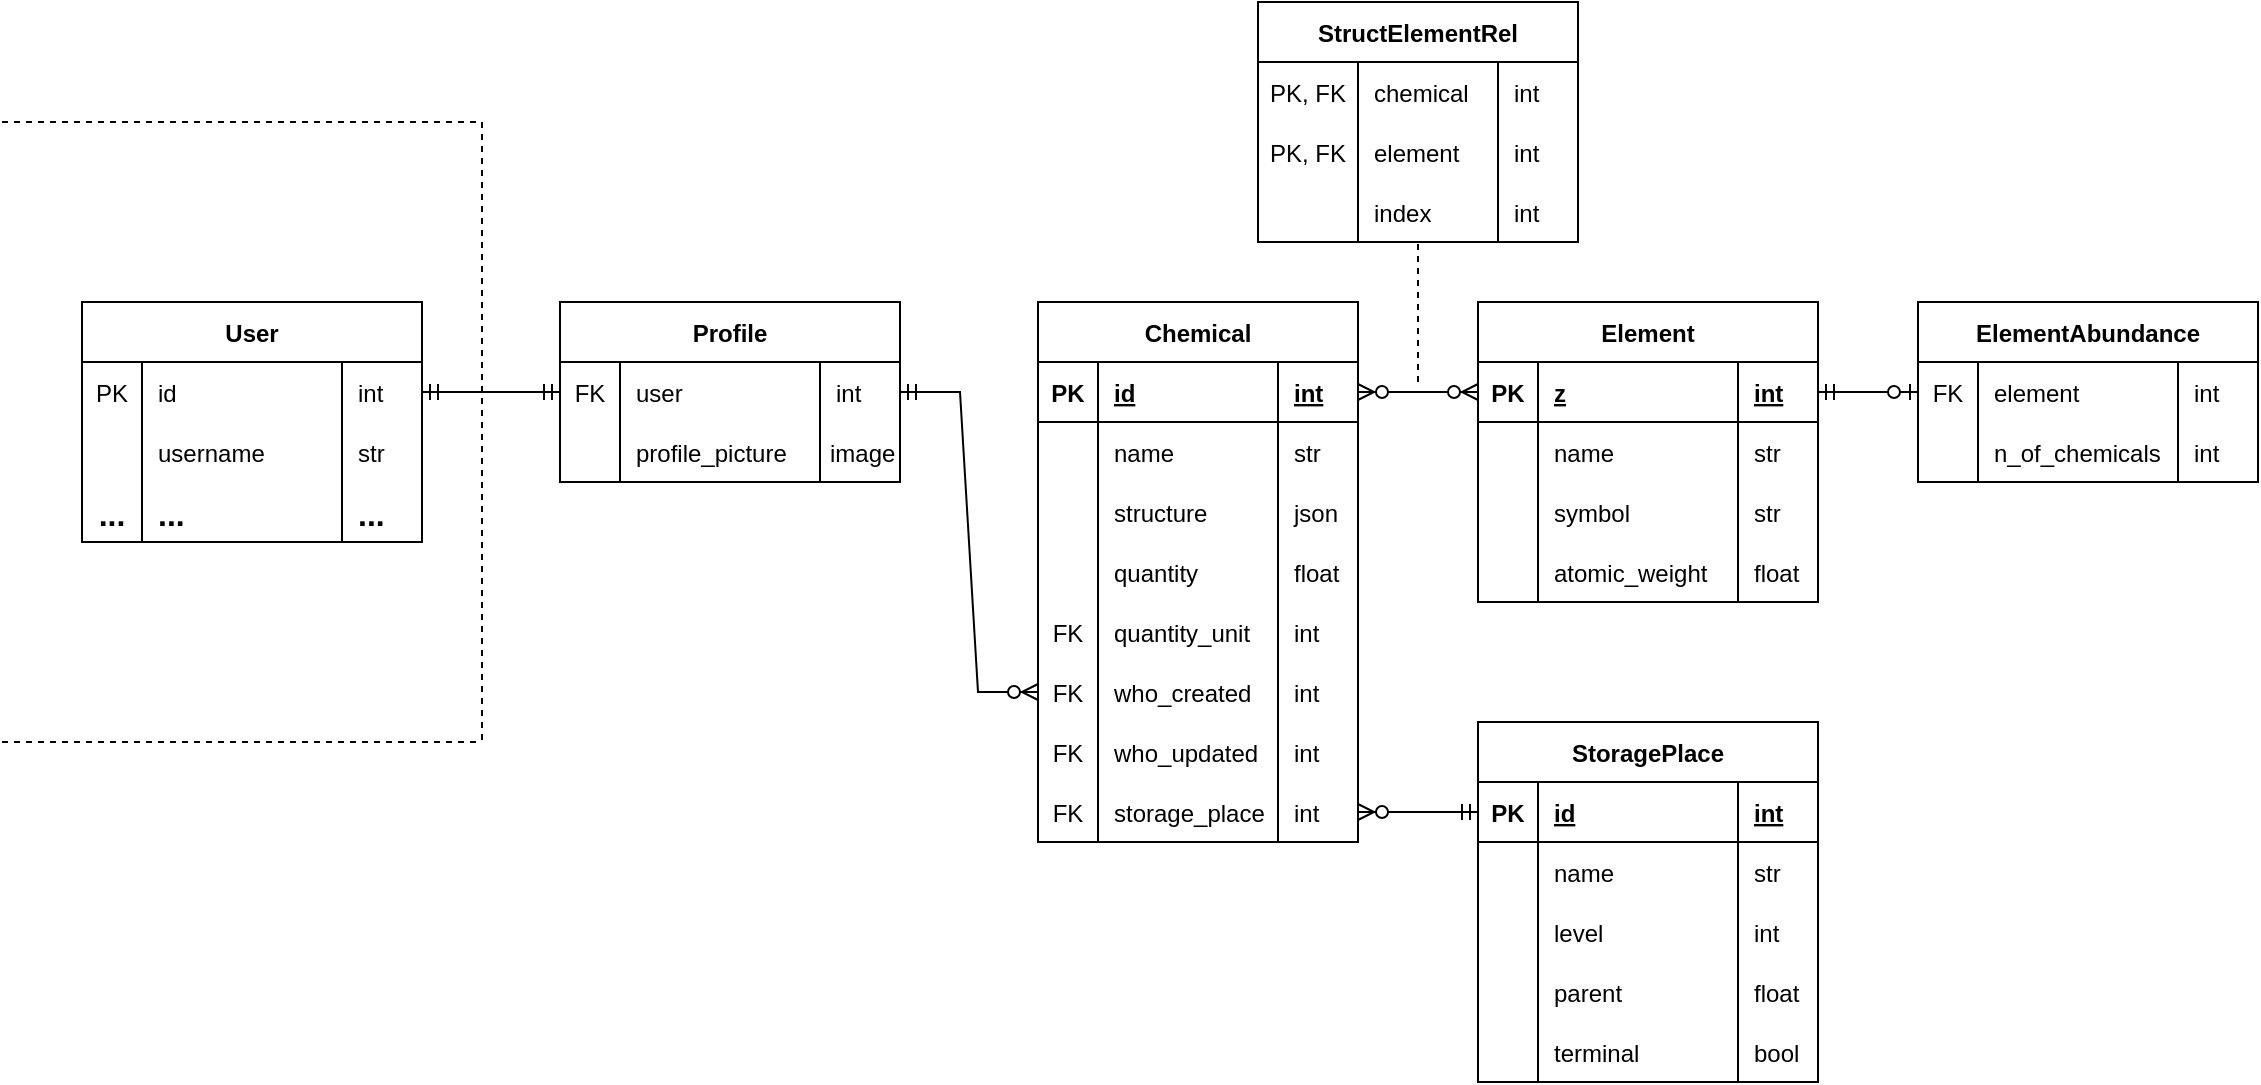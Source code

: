 <mxfile version="20.7.4" type="device"><diagram name="Page-1" id="2ca16b54-16f6-2749-3443-fa8db7711227"><mxGraphModel dx="780" dy="504" grid="1" gridSize="10" guides="1" tooltips="1" connect="1" arrows="1" fold="1" page="1" pageScale="1" pageWidth="1100" pageHeight="850" background="none" math="0" shadow="0"><root><mxCell id="0"/><mxCell id="1" parent="0"/><mxCell id="V3gGHukIdvYLvlsn9l51-1" value="Chemical" style="shape=table;startSize=30;container=1;collapsible=1;childLayout=tableLayout;fixedRows=1;rowLines=0;fontStyle=1;align=center;resizeLast=1;" vertex="1" parent="1"><mxGeometry x="518" y="230" width="160" height="270" as="geometry"><mxRectangle x="120" y="170" width="70" height="30" as="alternateBounds"/></mxGeometry></mxCell><mxCell id="V3gGHukIdvYLvlsn9l51-2" value="" style="shape=tableRow;horizontal=0;startSize=0;swimlaneHead=0;swimlaneBody=0;fillColor=none;collapsible=0;dropTarget=0;points=[[0,0.5],[1,0.5]];portConstraint=eastwest;top=0;left=0;right=0;bottom=1;" vertex="1" parent="V3gGHukIdvYLvlsn9l51-1"><mxGeometry y="30" width="160" height="30" as="geometry"/></mxCell><mxCell id="V3gGHukIdvYLvlsn9l51-3" value="PK" style="shape=partialRectangle;connectable=0;fillColor=none;top=0;left=0;bottom=0;right=0;fontStyle=1;overflow=hidden;" vertex="1" parent="V3gGHukIdvYLvlsn9l51-2"><mxGeometry width="30" height="30" as="geometry"><mxRectangle width="30" height="30" as="alternateBounds"/></mxGeometry></mxCell><mxCell id="V3gGHukIdvYLvlsn9l51-4" value="id" style="shape=partialRectangle;connectable=0;fillColor=none;top=0;left=0;bottom=0;right=0;align=left;spacingLeft=6;fontStyle=5;overflow=hidden;" vertex="1" parent="V3gGHukIdvYLvlsn9l51-2"><mxGeometry x="30" width="90" height="30" as="geometry"><mxRectangle width="90" height="30" as="alternateBounds"/></mxGeometry></mxCell><mxCell id="V3gGHukIdvYLvlsn9l51-55" value="int" style="shape=partialRectangle;connectable=0;fillColor=none;top=0;left=0;bottom=0;right=0;align=left;spacingLeft=6;fontStyle=5;overflow=hidden;" vertex="1" parent="V3gGHukIdvYLvlsn9l51-2"><mxGeometry x="120" width="40" height="30" as="geometry"><mxRectangle width="40" height="30" as="alternateBounds"/></mxGeometry></mxCell><mxCell id="V3gGHukIdvYLvlsn9l51-5" value="" style="shape=tableRow;horizontal=0;startSize=0;swimlaneHead=0;swimlaneBody=0;fillColor=none;collapsible=0;dropTarget=0;points=[[0,0.5],[1,0.5]];portConstraint=eastwest;top=0;left=0;right=0;bottom=0;" vertex="1" parent="V3gGHukIdvYLvlsn9l51-1"><mxGeometry y="60" width="160" height="30" as="geometry"/></mxCell><mxCell id="V3gGHukIdvYLvlsn9l51-6" value="" style="shape=partialRectangle;connectable=0;fillColor=none;top=0;left=0;bottom=0;right=0;editable=1;overflow=hidden;" vertex="1" parent="V3gGHukIdvYLvlsn9l51-5"><mxGeometry width="30" height="30" as="geometry"><mxRectangle width="30" height="30" as="alternateBounds"/></mxGeometry></mxCell><mxCell id="V3gGHukIdvYLvlsn9l51-7" value="name" style="shape=partialRectangle;connectable=0;fillColor=none;top=0;left=0;bottom=0;right=0;align=left;spacingLeft=6;overflow=hidden;" vertex="1" parent="V3gGHukIdvYLvlsn9l51-5"><mxGeometry x="30" width="90" height="30" as="geometry"><mxRectangle width="90" height="30" as="alternateBounds"/></mxGeometry></mxCell><mxCell id="V3gGHukIdvYLvlsn9l51-56" value="str" style="shape=partialRectangle;connectable=0;fillColor=none;top=0;left=0;bottom=0;right=0;align=left;spacingLeft=6;overflow=hidden;" vertex="1" parent="V3gGHukIdvYLvlsn9l51-5"><mxGeometry x="120" width="40" height="30" as="geometry"><mxRectangle width="40" height="30" as="alternateBounds"/></mxGeometry></mxCell><mxCell id="V3gGHukIdvYLvlsn9l51-8" value="" style="shape=tableRow;horizontal=0;startSize=0;swimlaneHead=0;swimlaneBody=0;fillColor=none;collapsible=0;dropTarget=0;points=[[0,0.5],[1,0.5]];portConstraint=eastwest;top=0;left=0;right=0;bottom=0;" vertex="1" parent="V3gGHukIdvYLvlsn9l51-1"><mxGeometry y="90" width="160" height="30" as="geometry"/></mxCell><mxCell id="V3gGHukIdvYLvlsn9l51-9" value="" style="shape=partialRectangle;connectable=0;fillColor=none;top=0;left=0;bottom=0;right=0;editable=1;overflow=hidden;" vertex="1" parent="V3gGHukIdvYLvlsn9l51-8"><mxGeometry width="30" height="30" as="geometry"><mxRectangle width="30" height="30" as="alternateBounds"/></mxGeometry></mxCell><mxCell id="V3gGHukIdvYLvlsn9l51-10" value="structure" style="shape=partialRectangle;connectable=0;fillColor=none;top=0;left=0;bottom=0;right=0;align=left;spacingLeft=6;overflow=hidden;" vertex="1" parent="V3gGHukIdvYLvlsn9l51-8"><mxGeometry x="30" width="90" height="30" as="geometry"><mxRectangle width="90" height="30" as="alternateBounds"/></mxGeometry></mxCell><mxCell id="V3gGHukIdvYLvlsn9l51-57" value="json" style="shape=partialRectangle;connectable=0;fillColor=none;top=0;left=0;bottom=0;right=0;align=left;spacingLeft=6;overflow=hidden;" vertex="1" parent="V3gGHukIdvYLvlsn9l51-8"><mxGeometry x="120" width="40" height="30" as="geometry"><mxRectangle width="40" height="30" as="alternateBounds"/></mxGeometry></mxCell><mxCell id="V3gGHukIdvYLvlsn9l51-11" value="" style="shape=tableRow;horizontal=0;startSize=0;swimlaneHead=0;swimlaneBody=0;fillColor=none;collapsible=0;dropTarget=0;points=[[0,0.5],[1,0.5]];portConstraint=eastwest;top=0;left=0;right=0;bottom=0;" vertex="1" parent="V3gGHukIdvYLvlsn9l51-1"><mxGeometry y="120" width="160" height="30" as="geometry"/></mxCell><mxCell id="V3gGHukIdvYLvlsn9l51-12" value="" style="shape=partialRectangle;connectable=0;fillColor=none;top=0;left=0;bottom=0;right=0;editable=1;overflow=hidden;" vertex="1" parent="V3gGHukIdvYLvlsn9l51-11"><mxGeometry width="30" height="30" as="geometry"><mxRectangle width="30" height="30" as="alternateBounds"/></mxGeometry></mxCell><mxCell id="V3gGHukIdvYLvlsn9l51-13" value="quantity" style="shape=partialRectangle;connectable=0;fillColor=none;top=0;left=0;bottom=0;right=0;align=left;spacingLeft=6;overflow=hidden;" vertex="1" parent="V3gGHukIdvYLvlsn9l51-11"><mxGeometry x="30" width="90" height="30" as="geometry"><mxRectangle width="90" height="30" as="alternateBounds"/></mxGeometry></mxCell><mxCell id="V3gGHukIdvYLvlsn9l51-58" value="float" style="shape=partialRectangle;connectable=0;fillColor=none;top=0;left=0;bottom=0;right=0;align=left;spacingLeft=6;overflow=hidden;" vertex="1" parent="V3gGHukIdvYLvlsn9l51-11"><mxGeometry x="120" width="40" height="30" as="geometry"><mxRectangle width="40" height="30" as="alternateBounds"/></mxGeometry></mxCell><mxCell id="V3gGHukIdvYLvlsn9l51-46" style="shape=tableRow;horizontal=0;startSize=0;swimlaneHead=0;swimlaneBody=0;fillColor=none;collapsible=0;dropTarget=0;points=[[0,0.5],[1,0.5]];portConstraint=eastwest;top=0;left=0;right=0;bottom=0;" vertex="1" parent="V3gGHukIdvYLvlsn9l51-1"><mxGeometry y="150" width="160" height="30" as="geometry"/></mxCell><mxCell id="V3gGHukIdvYLvlsn9l51-47" value="FK" style="shape=partialRectangle;connectable=0;fillColor=none;top=0;left=0;bottom=0;right=0;editable=1;overflow=hidden;" vertex="1" parent="V3gGHukIdvYLvlsn9l51-46"><mxGeometry width="30" height="30" as="geometry"><mxRectangle width="30" height="30" as="alternateBounds"/></mxGeometry></mxCell><mxCell id="V3gGHukIdvYLvlsn9l51-48" value="quantity_unit" style="shape=partialRectangle;connectable=0;fillColor=none;top=0;left=0;bottom=0;right=0;align=left;spacingLeft=6;overflow=hidden;" vertex="1" parent="V3gGHukIdvYLvlsn9l51-46"><mxGeometry x="30" width="90" height="30" as="geometry"><mxRectangle width="90" height="30" as="alternateBounds"/></mxGeometry></mxCell><mxCell id="V3gGHukIdvYLvlsn9l51-59" value="int" style="shape=partialRectangle;connectable=0;fillColor=none;top=0;left=0;bottom=0;right=0;align=left;spacingLeft=6;overflow=hidden;" vertex="1" parent="V3gGHukIdvYLvlsn9l51-46"><mxGeometry x="120" width="40" height="30" as="geometry"><mxRectangle width="40" height="30" as="alternateBounds"/></mxGeometry></mxCell><mxCell id="V3gGHukIdvYLvlsn9l51-49" style="shape=tableRow;horizontal=0;startSize=0;swimlaneHead=0;swimlaneBody=0;fillColor=none;collapsible=0;dropTarget=0;points=[[0,0.5],[1,0.5]];portConstraint=eastwest;top=0;left=0;right=0;bottom=0;" vertex="1" parent="V3gGHukIdvYLvlsn9l51-1"><mxGeometry y="180" width="160" height="30" as="geometry"/></mxCell><mxCell id="V3gGHukIdvYLvlsn9l51-50" value="FK" style="shape=partialRectangle;connectable=0;fillColor=none;top=0;left=0;bottom=0;right=0;editable=1;overflow=hidden;" vertex="1" parent="V3gGHukIdvYLvlsn9l51-49"><mxGeometry width="30" height="30" as="geometry"><mxRectangle width="30" height="30" as="alternateBounds"/></mxGeometry></mxCell><mxCell id="V3gGHukIdvYLvlsn9l51-51" value="who_created" style="shape=partialRectangle;connectable=0;fillColor=none;top=0;left=0;bottom=0;right=0;align=left;spacingLeft=6;overflow=hidden;" vertex="1" parent="V3gGHukIdvYLvlsn9l51-49"><mxGeometry x="30" width="90" height="30" as="geometry"><mxRectangle width="90" height="30" as="alternateBounds"/></mxGeometry></mxCell><mxCell id="V3gGHukIdvYLvlsn9l51-60" value="int" style="shape=partialRectangle;connectable=0;fillColor=none;top=0;left=0;bottom=0;right=0;align=left;spacingLeft=6;overflow=hidden;" vertex="1" parent="V3gGHukIdvYLvlsn9l51-49"><mxGeometry x="120" width="40" height="30" as="geometry"><mxRectangle width="40" height="30" as="alternateBounds"/></mxGeometry></mxCell><mxCell id="V3gGHukIdvYLvlsn9l51-52" style="shape=tableRow;horizontal=0;startSize=0;swimlaneHead=0;swimlaneBody=0;fillColor=none;collapsible=0;dropTarget=0;points=[[0,0.5],[1,0.5]];portConstraint=eastwest;top=0;left=0;right=0;bottom=0;" vertex="1" parent="V3gGHukIdvYLvlsn9l51-1"><mxGeometry y="210" width="160" height="30" as="geometry"/></mxCell><mxCell id="V3gGHukIdvYLvlsn9l51-53" value="FK" style="shape=partialRectangle;connectable=0;fillColor=none;top=0;left=0;bottom=0;right=0;editable=1;overflow=hidden;" vertex="1" parent="V3gGHukIdvYLvlsn9l51-52"><mxGeometry width="30" height="30" as="geometry"><mxRectangle width="30" height="30" as="alternateBounds"/></mxGeometry></mxCell><mxCell id="V3gGHukIdvYLvlsn9l51-54" value="who_updated" style="shape=partialRectangle;connectable=0;fillColor=none;top=0;left=0;bottom=0;right=0;align=left;spacingLeft=6;overflow=hidden;" vertex="1" parent="V3gGHukIdvYLvlsn9l51-52"><mxGeometry x="30" width="90" height="30" as="geometry"><mxRectangle width="90" height="30" as="alternateBounds"/></mxGeometry></mxCell><mxCell id="V3gGHukIdvYLvlsn9l51-61" value="int" style="shape=partialRectangle;connectable=0;fillColor=none;top=0;left=0;bottom=0;right=0;align=left;spacingLeft=6;overflow=hidden;" vertex="1" parent="V3gGHukIdvYLvlsn9l51-52"><mxGeometry x="120" width="40" height="30" as="geometry"><mxRectangle width="40" height="30" as="alternateBounds"/></mxGeometry></mxCell><mxCell id="V3gGHukIdvYLvlsn9l51-62" style="shape=tableRow;horizontal=0;startSize=0;swimlaneHead=0;swimlaneBody=0;fillColor=none;collapsible=0;dropTarget=0;points=[[0,0.5],[1,0.5]];portConstraint=eastwest;top=0;left=0;right=0;bottom=0;" vertex="1" parent="V3gGHukIdvYLvlsn9l51-1"><mxGeometry y="240" width="160" height="30" as="geometry"/></mxCell><mxCell id="V3gGHukIdvYLvlsn9l51-63" value="FK" style="shape=partialRectangle;connectable=0;fillColor=none;top=0;left=0;bottom=0;right=0;editable=1;overflow=hidden;" vertex="1" parent="V3gGHukIdvYLvlsn9l51-62"><mxGeometry width="30" height="30" as="geometry"><mxRectangle width="30" height="30" as="alternateBounds"/></mxGeometry></mxCell><mxCell id="V3gGHukIdvYLvlsn9l51-64" value="storage_place" style="shape=partialRectangle;connectable=0;fillColor=none;top=0;left=0;bottom=0;right=0;align=left;spacingLeft=6;overflow=hidden;" vertex="1" parent="V3gGHukIdvYLvlsn9l51-62"><mxGeometry x="30" width="90" height="30" as="geometry"><mxRectangle width="90" height="30" as="alternateBounds"/></mxGeometry></mxCell><mxCell id="V3gGHukIdvYLvlsn9l51-65" value="int" style="shape=partialRectangle;connectable=0;fillColor=none;top=0;left=0;bottom=0;right=0;align=left;spacingLeft=6;overflow=hidden;" vertex="1" parent="V3gGHukIdvYLvlsn9l51-62"><mxGeometry x="120" width="40" height="30" as="geometry"><mxRectangle width="40" height="30" as="alternateBounds"/></mxGeometry></mxCell><mxCell id="V3gGHukIdvYLvlsn9l51-79" value="Element" style="shape=table;startSize=30;container=1;collapsible=1;childLayout=tableLayout;fixedRows=1;rowLines=0;fontStyle=1;align=center;resizeLast=1;gradientColor=none;labelBackgroundColor=none;fontColor=#000000;" vertex="1" parent="1"><mxGeometry x="738" y="230" width="170" height="150" as="geometry"/></mxCell><mxCell id="V3gGHukIdvYLvlsn9l51-80" value="" style="shape=tableRow;horizontal=0;startSize=0;swimlaneHead=0;swimlaneBody=0;fillColor=none;collapsible=0;dropTarget=0;points=[[0,0.5],[1,0.5]];portConstraint=eastwest;top=0;left=0;right=0;bottom=1;" vertex="1" parent="V3gGHukIdvYLvlsn9l51-79"><mxGeometry y="30" width="170" height="30" as="geometry"/></mxCell><mxCell id="V3gGHukIdvYLvlsn9l51-81" value="PK" style="shape=partialRectangle;connectable=0;fillColor=none;top=0;left=0;bottom=0;right=0;fontStyle=1;overflow=hidden;" vertex="1" parent="V3gGHukIdvYLvlsn9l51-80"><mxGeometry width="30" height="30" as="geometry"><mxRectangle width="30" height="30" as="alternateBounds"/></mxGeometry></mxCell><mxCell id="V3gGHukIdvYLvlsn9l51-82" value="z" style="shape=partialRectangle;connectable=0;fillColor=none;top=0;left=0;bottom=0;right=0;align=left;spacingLeft=6;fontStyle=5;overflow=hidden;" vertex="1" parent="V3gGHukIdvYLvlsn9l51-80"><mxGeometry x="30" width="100" height="30" as="geometry"><mxRectangle width="100" height="30" as="alternateBounds"/></mxGeometry></mxCell><mxCell id="V3gGHukIdvYLvlsn9l51-92" value="int" style="shape=partialRectangle;connectable=0;fillColor=none;top=0;left=0;bottom=0;right=0;align=left;spacingLeft=6;fontStyle=5;overflow=hidden;" vertex="1" parent="V3gGHukIdvYLvlsn9l51-80"><mxGeometry x="130" width="40" height="30" as="geometry"><mxRectangle width="40" height="30" as="alternateBounds"/></mxGeometry></mxCell><mxCell id="V3gGHukIdvYLvlsn9l51-83" value="" style="shape=tableRow;horizontal=0;startSize=0;swimlaneHead=0;swimlaneBody=0;fillColor=none;collapsible=0;dropTarget=0;points=[[0,0.5],[1,0.5]];portConstraint=eastwest;top=0;left=0;right=0;bottom=0;" vertex="1" parent="V3gGHukIdvYLvlsn9l51-79"><mxGeometry y="60" width="170" height="30" as="geometry"/></mxCell><mxCell id="V3gGHukIdvYLvlsn9l51-84" value="" style="shape=partialRectangle;connectable=0;fillColor=none;top=0;left=0;bottom=0;right=0;editable=1;overflow=hidden;" vertex="1" parent="V3gGHukIdvYLvlsn9l51-83"><mxGeometry width="30" height="30" as="geometry"><mxRectangle width="30" height="30" as="alternateBounds"/></mxGeometry></mxCell><mxCell id="V3gGHukIdvYLvlsn9l51-85" value="name" style="shape=partialRectangle;connectable=0;fillColor=none;top=0;left=0;bottom=0;right=0;align=left;spacingLeft=6;overflow=hidden;" vertex="1" parent="V3gGHukIdvYLvlsn9l51-83"><mxGeometry x="30" width="100" height="30" as="geometry"><mxRectangle width="100" height="30" as="alternateBounds"/></mxGeometry></mxCell><mxCell id="V3gGHukIdvYLvlsn9l51-93" value="str" style="shape=partialRectangle;connectable=0;fillColor=none;top=0;left=0;bottom=0;right=0;align=left;spacingLeft=6;overflow=hidden;" vertex="1" parent="V3gGHukIdvYLvlsn9l51-83"><mxGeometry x="130" width="40" height="30" as="geometry"><mxRectangle width="40" height="30" as="alternateBounds"/></mxGeometry></mxCell><mxCell id="V3gGHukIdvYLvlsn9l51-86" value="" style="shape=tableRow;horizontal=0;startSize=0;swimlaneHead=0;swimlaneBody=0;fillColor=none;collapsible=0;dropTarget=0;points=[[0,0.5],[1,0.5]];portConstraint=eastwest;top=0;left=0;right=0;bottom=0;" vertex="1" parent="V3gGHukIdvYLvlsn9l51-79"><mxGeometry y="90" width="170" height="30" as="geometry"/></mxCell><mxCell id="V3gGHukIdvYLvlsn9l51-87" value="" style="shape=partialRectangle;connectable=0;fillColor=none;top=0;left=0;bottom=0;right=0;editable=1;overflow=hidden;" vertex="1" parent="V3gGHukIdvYLvlsn9l51-86"><mxGeometry width="30" height="30" as="geometry"><mxRectangle width="30" height="30" as="alternateBounds"/></mxGeometry></mxCell><mxCell id="V3gGHukIdvYLvlsn9l51-88" value="symbol" style="shape=partialRectangle;connectable=0;fillColor=none;top=0;left=0;bottom=0;right=0;align=left;spacingLeft=6;overflow=hidden;" vertex="1" parent="V3gGHukIdvYLvlsn9l51-86"><mxGeometry x="30" width="100" height="30" as="geometry"><mxRectangle width="100" height="30" as="alternateBounds"/></mxGeometry></mxCell><mxCell id="V3gGHukIdvYLvlsn9l51-94" value="str" style="shape=partialRectangle;connectable=0;fillColor=none;top=0;left=0;bottom=0;right=0;align=left;spacingLeft=6;overflow=hidden;" vertex="1" parent="V3gGHukIdvYLvlsn9l51-86"><mxGeometry x="130" width="40" height="30" as="geometry"><mxRectangle width="40" height="30" as="alternateBounds"/></mxGeometry></mxCell><mxCell id="V3gGHukIdvYLvlsn9l51-89" value="" style="shape=tableRow;horizontal=0;startSize=0;swimlaneHead=0;swimlaneBody=0;fillColor=none;collapsible=0;dropTarget=0;points=[[0,0.5],[1,0.5]];portConstraint=eastwest;top=0;left=0;right=0;bottom=0;" vertex="1" parent="V3gGHukIdvYLvlsn9l51-79"><mxGeometry y="120" width="170" height="30" as="geometry"/></mxCell><mxCell id="V3gGHukIdvYLvlsn9l51-90" value="" style="shape=partialRectangle;connectable=0;fillColor=none;top=0;left=0;bottom=0;right=0;editable=1;overflow=hidden;" vertex="1" parent="V3gGHukIdvYLvlsn9l51-89"><mxGeometry width="30" height="30" as="geometry"><mxRectangle width="30" height="30" as="alternateBounds"/></mxGeometry></mxCell><mxCell id="V3gGHukIdvYLvlsn9l51-91" value="atomic_weight" style="shape=partialRectangle;connectable=0;fillColor=none;top=0;left=0;bottom=0;right=0;align=left;spacingLeft=6;overflow=hidden;" vertex="1" parent="V3gGHukIdvYLvlsn9l51-89"><mxGeometry x="30" width="100" height="30" as="geometry"><mxRectangle width="100" height="30" as="alternateBounds"/></mxGeometry></mxCell><mxCell id="V3gGHukIdvYLvlsn9l51-95" value="float" style="shape=partialRectangle;connectable=0;fillColor=none;top=0;left=0;bottom=0;right=0;align=left;spacingLeft=6;overflow=hidden;" vertex="1" parent="V3gGHukIdvYLvlsn9l51-89"><mxGeometry x="130" width="40" height="30" as="geometry"><mxRectangle width="40" height="30" as="alternateBounds"/></mxGeometry></mxCell><mxCell id="V3gGHukIdvYLvlsn9l51-97" value="" style="edgeStyle=entityRelationEdgeStyle;fontSize=12;html=1;endArrow=ERzeroToMany;endFill=1;startArrow=ERzeroToMany;rounded=0;fontColor=#000000;" edge="1" parent="1" source="V3gGHukIdvYLvlsn9l51-2" target="V3gGHukIdvYLvlsn9l51-80"><mxGeometry width="100" height="100" relative="1" as="geometry"><mxPoint x="668" y="340" as="sourcePoint"/><mxPoint x="768" y="240" as="targetPoint"/></mxGeometry></mxCell><mxCell id="V3gGHukIdvYLvlsn9l51-98" value="StructElementRel" style="shape=table;startSize=30;container=1;collapsible=1;childLayout=tableLayout;fixedRows=1;rowLines=0;fontStyle=1;align=center;resizeLast=1;labelBackgroundColor=none;fontColor=#000000;gradientColor=none;" vertex="1" parent="1"><mxGeometry x="628" y="80" width="160" height="120" as="geometry"/></mxCell><mxCell id="V3gGHukIdvYLvlsn9l51-102" value="" style="shape=tableRow;horizontal=0;startSize=0;swimlaneHead=0;swimlaneBody=0;fillColor=none;collapsible=0;dropTarget=0;points=[[0,0.5],[1,0.5]];portConstraint=eastwest;top=0;left=0;right=0;bottom=0;labelBackgroundColor=none;fontColor=#000000;" vertex="1" parent="V3gGHukIdvYLvlsn9l51-98"><mxGeometry y="30" width="160" height="30" as="geometry"/></mxCell><mxCell id="V3gGHukIdvYLvlsn9l51-103" value="PK, FK" style="shape=partialRectangle;connectable=0;fillColor=none;top=0;left=0;bottom=0;right=0;editable=1;overflow=hidden;labelBackgroundColor=none;fontColor=#000000;" vertex="1" parent="V3gGHukIdvYLvlsn9l51-102"><mxGeometry width="50" height="30" as="geometry"><mxRectangle width="50" height="30" as="alternateBounds"/></mxGeometry></mxCell><mxCell id="V3gGHukIdvYLvlsn9l51-104" value="chemical" style="shape=partialRectangle;connectable=0;fillColor=none;top=0;left=0;bottom=0;right=0;align=left;spacingLeft=6;overflow=hidden;labelBackgroundColor=none;fontColor=#000000;" vertex="1" parent="V3gGHukIdvYLvlsn9l51-102"><mxGeometry x="50" width="70" height="30" as="geometry"><mxRectangle width="70" height="30" as="alternateBounds"/></mxGeometry></mxCell><mxCell id="V3gGHukIdvYLvlsn9l51-115" value="int" style="shape=partialRectangle;connectable=0;fillColor=none;top=0;left=0;bottom=0;right=0;align=left;spacingLeft=6;overflow=hidden;labelBackgroundColor=none;fontColor=#000000;" vertex="1" parent="V3gGHukIdvYLvlsn9l51-102"><mxGeometry x="120" width="40" height="30" as="geometry"><mxRectangle width="40" height="30" as="alternateBounds"/></mxGeometry></mxCell><mxCell id="V3gGHukIdvYLvlsn9l51-105" value="" style="shape=tableRow;horizontal=0;startSize=0;swimlaneHead=0;swimlaneBody=0;fillColor=none;collapsible=0;dropTarget=0;points=[[0,0.5],[1,0.5]];portConstraint=eastwest;top=0;left=0;right=0;bottom=0;labelBackgroundColor=none;fontColor=#000000;" vertex="1" parent="V3gGHukIdvYLvlsn9l51-98"><mxGeometry y="60" width="160" height="30" as="geometry"/></mxCell><mxCell id="V3gGHukIdvYLvlsn9l51-106" value="PK, FK" style="shape=partialRectangle;connectable=0;fillColor=none;top=0;left=0;bottom=0;right=0;editable=1;overflow=hidden;labelBackgroundColor=none;fontColor=#000000;" vertex="1" parent="V3gGHukIdvYLvlsn9l51-105"><mxGeometry width="50" height="30" as="geometry"><mxRectangle width="50" height="30" as="alternateBounds"/></mxGeometry></mxCell><mxCell id="V3gGHukIdvYLvlsn9l51-107" value="element" style="shape=partialRectangle;connectable=0;fillColor=none;top=0;left=0;bottom=0;right=0;align=left;spacingLeft=6;overflow=hidden;labelBackgroundColor=none;fontColor=#000000;" vertex="1" parent="V3gGHukIdvYLvlsn9l51-105"><mxGeometry x="50" width="70" height="30" as="geometry"><mxRectangle width="70" height="30" as="alternateBounds"/></mxGeometry></mxCell><mxCell id="V3gGHukIdvYLvlsn9l51-116" value="int" style="shape=partialRectangle;connectable=0;fillColor=none;top=0;left=0;bottom=0;right=0;align=left;spacingLeft=6;overflow=hidden;labelBackgroundColor=none;fontColor=#000000;" vertex="1" parent="V3gGHukIdvYLvlsn9l51-105"><mxGeometry x="120" width="40" height="30" as="geometry"><mxRectangle width="40" height="30" as="alternateBounds"/></mxGeometry></mxCell><mxCell id="V3gGHukIdvYLvlsn9l51-108" value="" style="shape=tableRow;horizontal=0;startSize=0;swimlaneHead=0;swimlaneBody=0;fillColor=none;collapsible=0;dropTarget=0;points=[[0,0.5],[1,0.5]];portConstraint=eastwest;top=0;left=0;right=0;bottom=0;labelBackgroundColor=none;fontColor=#000000;" vertex="1" parent="V3gGHukIdvYLvlsn9l51-98"><mxGeometry y="90" width="160" height="30" as="geometry"/></mxCell><mxCell id="V3gGHukIdvYLvlsn9l51-109" value="" style="shape=partialRectangle;connectable=0;fillColor=none;top=0;left=0;bottom=0;right=0;editable=1;overflow=hidden;labelBackgroundColor=none;fontColor=#000000;" vertex="1" parent="V3gGHukIdvYLvlsn9l51-108"><mxGeometry width="50" height="30" as="geometry"><mxRectangle width="50" height="30" as="alternateBounds"/></mxGeometry></mxCell><mxCell id="V3gGHukIdvYLvlsn9l51-110" value="index" style="shape=partialRectangle;connectable=0;fillColor=none;top=0;left=0;bottom=0;right=0;align=left;spacingLeft=6;overflow=hidden;labelBackgroundColor=none;fontColor=#000000;" vertex="1" parent="V3gGHukIdvYLvlsn9l51-108"><mxGeometry x="50" width="70" height="30" as="geometry"><mxRectangle width="70" height="30" as="alternateBounds"/></mxGeometry></mxCell><mxCell id="V3gGHukIdvYLvlsn9l51-117" value="int" style="shape=partialRectangle;connectable=0;fillColor=none;top=0;left=0;bottom=0;right=0;align=left;spacingLeft=6;overflow=hidden;labelBackgroundColor=none;fontColor=#000000;" vertex="1" parent="V3gGHukIdvYLvlsn9l51-108"><mxGeometry x="120" width="40" height="30" as="geometry"><mxRectangle width="40" height="30" as="alternateBounds"/></mxGeometry></mxCell><mxCell id="V3gGHukIdvYLvlsn9l51-114" value="" style="endArrow=none;html=1;rounded=0;dashed=1;fontColor=#000000;" edge="1" parent="1" target="V3gGHukIdvYLvlsn9l51-108"><mxGeometry relative="1" as="geometry"><mxPoint x="708" y="270" as="sourcePoint"/><mxPoint x="748" y="180" as="targetPoint"/></mxGeometry></mxCell><mxCell id="V3gGHukIdvYLvlsn9l51-118" value="ElementAbundance" style="shape=table;startSize=30;container=1;collapsible=1;childLayout=tableLayout;fixedRows=1;rowLines=0;fontStyle=1;align=center;resizeLast=1;labelBackgroundColor=none;fontColor=#000000;gradientColor=none;" vertex="1" parent="1"><mxGeometry x="958" y="230" width="170" height="90" as="geometry"/></mxCell><mxCell id="V3gGHukIdvYLvlsn9l51-122" value="" style="shape=tableRow;horizontal=0;startSize=0;swimlaneHead=0;swimlaneBody=0;fillColor=none;collapsible=0;dropTarget=0;points=[[0,0.5],[1,0.5]];portConstraint=eastwest;top=0;left=0;right=0;bottom=0;labelBackgroundColor=none;fontColor=#000000;" vertex="1" parent="V3gGHukIdvYLvlsn9l51-118"><mxGeometry y="30" width="170" height="30" as="geometry"/></mxCell><mxCell id="V3gGHukIdvYLvlsn9l51-123" value="FK" style="shape=partialRectangle;connectable=0;fillColor=none;top=0;left=0;bottom=0;right=0;editable=1;overflow=hidden;labelBackgroundColor=none;fontColor=#000000;" vertex="1" parent="V3gGHukIdvYLvlsn9l51-122"><mxGeometry width="30" height="30" as="geometry"><mxRectangle width="30" height="30" as="alternateBounds"/></mxGeometry></mxCell><mxCell id="V3gGHukIdvYLvlsn9l51-124" value="element" style="shape=partialRectangle;connectable=0;fillColor=none;top=0;left=0;bottom=0;right=0;align=left;spacingLeft=6;overflow=hidden;labelBackgroundColor=none;fontColor=#000000;" vertex="1" parent="V3gGHukIdvYLvlsn9l51-122"><mxGeometry x="30" width="100" height="30" as="geometry"><mxRectangle width="100" height="30" as="alternateBounds"/></mxGeometry></mxCell><mxCell id="V3gGHukIdvYLvlsn9l51-131" value="int" style="shape=partialRectangle;connectable=0;fillColor=none;top=0;left=0;bottom=0;right=0;align=left;spacingLeft=6;overflow=hidden;labelBackgroundColor=none;fontColor=#000000;" vertex="1" parent="V3gGHukIdvYLvlsn9l51-122"><mxGeometry x="130" width="40" height="30" as="geometry"><mxRectangle width="40" height="30" as="alternateBounds"/></mxGeometry></mxCell><mxCell id="V3gGHukIdvYLvlsn9l51-125" value="" style="shape=tableRow;horizontal=0;startSize=0;swimlaneHead=0;swimlaneBody=0;fillColor=none;collapsible=0;dropTarget=0;points=[[0,0.5],[1,0.5]];portConstraint=eastwest;top=0;left=0;right=0;bottom=0;labelBackgroundColor=none;fontColor=#000000;" vertex="1" parent="V3gGHukIdvYLvlsn9l51-118"><mxGeometry y="60" width="170" height="30" as="geometry"/></mxCell><mxCell id="V3gGHukIdvYLvlsn9l51-126" value="" style="shape=partialRectangle;connectable=0;fillColor=none;top=0;left=0;bottom=0;right=0;editable=1;overflow=hidden;labelBackgroundColor=none;fontColor=#000000;" vertex="1" parent="V3gGHukIdvYLvlsn9l51-125"><mxGeometry width="30" height="30" as="geometry"><mxRectangle width="30" height="30" as="alternateBounds"/></mxGeometry></mxCell><mxCell id="V3gGHukIdvYLvlsn9l51-127" value="n_of_chemicals" style="shape=partialRectangle;connectable=0;fillColor=none;top=0;left=0;bottom=0;right=0;align=left;spacingLeft=6;overflow=hidden;labelBackgroundColor=none;fontColor=#000000;" vertex="1" parent="V3gGHukIdvYLvlsn9l51-125"><mxGeometry x="30" width="100" height="30" as="geometry"><mxRectangle width="100" height="30" as="alternateBounds"/></mxGeometry></mxCell><mxCell id="V3gGHukIdvYLvlsn9l51-132" value="int" style="shape=partialRectangle;connectable=0;fillColor=none;top=0;left=0;bottom=0;right=0;align=left;spacingLeft=6;overflow=hidden;labelBackgroundColor=none;fontColor=#000000;" vertex="1" parent="V3gGHukIdvYLvlsn9l51-125"><mxGeometry x="130" width="40" height="30" as="geometry"><mxRectangle width="40" height="30" as="alternateBounds"/></mxGeometry></mxCell><mxCell id="V3gGHukIdvYLvlsn9l51-134" value="" style="edgeStyle=entityRelationEdgeStyle;fontSize=12;html=1;endArrow=ERzeroToOne;startArrow=ERmandOne;rounded=0;fontColor=#000000;" edge="1" parent="1" source="V3gGHukIdvYLvlsn9l51-80" target="V3gGHukIdvYLvlsn9l51-122"><mxGeometry width="100" height="100" relative="1" as="geometry"><mxPoint x="938" y="475" as="sourcePoint"/><mxPoint x="1038" y="375" as="targetPoint"/></mxGeometry></mxCell><mxCell id="V3gGHukIdvYLvlsn9l51-135" value="Profile" style="shape=table;startSize=30;container=1;collapsible=1;childLayout=tableLayout;fixedRows=1;rowLines=0;fontStyle=1;align=center;resizeLast=1;labelBackgroundColor=none;fontColor=#000000;gradientColor=none;" vertex="1" parent="1"><mxGeometry x="279" y="230" width="170" height="90" as="geometry"/></mxCell><mxCell id="V3gGHukIdvYLvlsn9l51-139" value="" style="shape=tableRow;horizontal=0;startSize=0;swimlaneHead=0;swimlaneBody=0;fillColor=none;collapsible=0;dropTarget=0;points=[[0,0.5],[1,0.5]];portConstraint=eastwest;top=0;left=0;right=0;bottom=0;labelBackgroundColor=none;fontColor=#000000;" vertex="1" parent="V3gGHukIdvYLvlsn9l51-135"><mxGeometry y="30" width="170" height="30" as="geometry"/></mxCell><mxCell id="V3gGHukIdvYLvlsn9l51-140" value="FK" style="shape=partialRectangle;connectable=0;fillColor=none;top=0;left=0;bottom=0;right=0;editable=1;overflow=hidden;labelBackgroundColor=none;fontColor=#000000;" vertex="1" parent="V3gGHukIdvYLvlsn9l51-139"><mxGeometry width="30" height="30" as="geometry"><mxRectangle width="30" height="30" as="alternateBounds"/></mxGeometry></mxCell><mxCell id="V3gGHukIdvYLvlsn9l51-141" value="user" style="shape=partialRectangle;connectable=0;fillColor=none;top=0;left=0;bottom=0;right=0;align=left;spacingLeft=6;overflow=hidden;labelBackgroundColor=none;fontColor=#000000;" vertex="1" parent="V3gGHukIdvYLvlsn9l51-139"><mxGeometry x="30" width="100" height="30" as="geometry"><mxRectangle width="100" height="30" as="alternateBounds"/></mxGeometry></mxCell><mxCell id="V3gGHukIdvYLvlsn9l51-148" value="int" style="shape=partialRectangle;connectable=0;fillColor=none;top=0;left=0;bottom=0;right=0;align=left;spacingLeft=6;overflow=hidden;labelBackgroundColor=none;fontColor=#000000;" vertex="1" parent="V3gGHukIdvYLvlsn9l51-139"><mxGeometry x="130" width="40" height="30" as="geometry"><mxRectangle width="40" height="30" as="alternateBounds"/></mxGeometry></mxCell><mxCell id="V3gGHukIdvYLvlsn9l51-142" value="" style="shape=tableRow;horizontal=0;startSize=0;swimlaneHead=0;swimlaneBody=0;fillColor=none;collapsible=0;dropTarget=0;points=[[0,0.5],[1,0.5]];portConstraint=eastwest;top=0;left=0;right=0;bottom=0;labelBackgroundColor=none;fontColor=#000000;" vertex="1" parent="V3gGHukIdvYLvlsn9l51-135"><mxGeometry y="60" width="170" height="30" as="geometry"/></mxCell><mxCell id="V3gGHukIdvYLvlsn9l51-143" value="" style="shape=partialRectangle;connectable=0;fillColor=none;top=0;left=0;bottom=0;right=0;editable=1;overflow=hidden;labelBackgroundColor=none;fontColor=#000000;" vertex="1" parent="V3gGHukIdvYLvlsn9l51-142"><mxGeometry width="30" height="30" as="geometry"><mxRectangle width="30" height="30" as="alternateBounds"/></mxGeometry></mxCell><mxCell id="V3gGHukIdvYLvlsn9l51-144" value="profile_picture" style="shape=partialRectangle;connectable=0;fillColor=none;top=0;left=0;bottom=0;right=0;align=left;spacingLeft=6;overflow=hidden;labelBackgroundColor=none;fontColor=#000000;" vertex="1" parent="V3gGHukIdvYLvlsn9l51-142"><mxGeometry x="30" width="100" height="30" as="geometry"><mxRectangle width="100" height="30" as="alternateBounds"/></mxGeometry></mxCell><mxCell id="V3gGHukIdvYLvlsn9l51-149" value="image" style="shape=partialRectangle;connectable=0;fillColor=none;top=0;left=0;bottom=0;right=0;align=left;spacingLeft=3;overflow=hidden;labelBackgroundColor=none;fontColor=#000000;" vertex="1" parent="V3gGHukIdvYLvlsn9l51-142"><mxGeometry x="130" width="40" height="30" as="geometry"><mxRectangle width="40" height="30" as="alternateBounds"/></mxGeometry></mxCell><mxCell id="V3gGHukIdvYLvlsn9l51-160" value="User" style="shape=table;startSize=30;container=1;collapsible=1;childLayout=tableLayout;fixedRows=1;rowLines=0;fontStyle=1;align=center;resizeLast=1;labelBackgroundColor=none;fontColor=#000000;gradientColor=none;" vertex="1" parent="1"><mxGeometry x="40" y="230" width="170" height="120" as="geometry"/></mxCell><mxCell id="V3gGHukIdvYLvlsn9l51-161" value="" style="shape=tableRow;horizontal=0;startSize=0;swimlaneHead=0;swimlaneBody=0;fillColor=none;collapsible=0;dropTarget=0;points=[[0,0.5],[1,0.5]];portConstraint=eastwest;top=0;left=0;right=0;bottom=0;labelBackgroundColor=none;fontColor=#000000;" vertex="1" parent="V3gGHukIdvYLvlsn9l51-160"><mxGeometry y="30" width="170" height="30" as="geometry"/></mxCell><mxCell id="V3gGHukIdvYLvlsn9l51-162" value="PK" style="shape=partialRectangle;connectable=0;fillColor=none;top=0;left=0;bottom=0;right=0;editable=1;overflow=hidden;labelBackgroundColor=none;fontColor=#000000;" vertex="1" parent="V3gGHukIdvYLvlsn9l51-161"><mxGeometry width="30" height="30" as="geometry"><mxRectangle width="30" height="30" as="alternateBounds"/></mxGeometry></mxCell><mxCell id="V3gGHukIdvYLvlsn9l51-163" value="id" style="shape=partialRectangle;connectable=0;fillColor=none;top=0;left=0;bottom=0;right=0;align=left;spacingLeft=6;overflow=hidden;labelBackgroundColor=none;fontColor=#000000;" vertex="1" parent="V3gGHukIdvYLvlsn9l51-161"><mxGeometry x="30" width="100" height="30" as="geometry"><mxRectangle width="100" height="30" as="alternateBounds"/></mxGeometry></mxCell><mxCell id="V3gGHukIdvYLvlsn9l51-164" value="int" style="shape=partialRectangle;connectable=0;fillColor=none;top=0;left=0;bottom=0;right=0;align=left;spacingLeft=6;overflow=hidden;labelBackgroundColor=none;fontColor=#000000;" vertex="1" parent="V3gGHukIdvYLvlsn9l51-161"><mxGeometry x="130" width="40" height="30" as="geometry"><mxRectangle width="40" height="30" as="alternateBounds"/></mxGeometry></mxCell><mxCell id="V3gGHukIdvYLvlsn9l51-165" value="" style="shape=tableRow;horizontal=0;startSize=0;swimlaneHead=0;swimlaneBody=0;fillColor=none;collapsible=0;dropTarget=0;points=[[0,0.5],[1,0.5]];portConstraint=eastwest;top=0;left=0;right=0;bottom=0;labelBackgroundColor=none;fontColor=#000000;" vertex="1" parent="V3gGHukIdvYLvlsn9l51-160"><mxGeometry y="60" width="170" height="30" as="geometry"/></mxCell><mxCell id="V3gGHukIdvYLvlsn9l51-166" value="" style="shape=partialRectangle;connectable=0;fillColor=none;top=0;left=0;bottom=0;right=0;editable=1;overflow=hidden;labelBackgroundColor=none;fontColor=#000000;" vertex="1" parent="V3gGHukIdvYLvlsn9l51-165"><mxGeometry width="30" height="30" as="geometry"><mxRectangle width="30" height="30" as="alternateBounds"/></mxGeometry></mxCell><mxCell id="V3gGHukIdvYLvlsn9l51-167" value="username" style="shape=partialRectangle;connectable=0;fillColor=none;top=0;left=0;bottom=0;right=0;align=left;spacingLeft=6;overflow=hidden;labelBackgroundColor=none;fontColor=#000000;" vertex="1" parent="V3gGHukIdvYLvlsn9l51-165"><mxGeometry x="30" width="100" height="30" as="geometry"><mxRectangle width="100" height="30" as="alternateBounds"/></mxGeometry></mxCell><mxCell id="V3gGHukIdvYLvlsn9l51-168" value="str" style="shape=partialRectangle;connectable=0;fillColor=none;top=0;left=0;bottom=0;right=0;align=left;spacingLeft=6;overflow=hidden;labelBackgroundColor=none;fontColor=#000000;" vertex="1" parent="V3gGHukIdvYLvlsn9l51-165"><mxGeometry x="130" width="40" height="30" as="geometry"><mxRectangle width="40" height="30" as="alternateBounds"/></mxGeometry></mxCell><mxCell id="V3gGHukIdvYLvlsn9l51-170" style="shape=tableRow;horizontal=0;startSize=0;swimlaneHead=0;swimlaneBody=0;fillColor=none;collapsible=0;dropTarget=0;points=[[0,0.5],[1,0.5]];portConstraint=eastwest;top=0;left=0;right=0;bottom=0;labelBackgroundColor=none;fontColor=#000000;" vertex="1" parent="V3gGHukIdvYLvlsn9l51-160"><mxGeometry y="90" width="170" height="30" as="geometry"/></mxCell><mxCell id="V3gGHukIdvYLvlsn9l51-171" value="..." style="shape=partialRectangle;connectable=0;fillColor=none;top=0;left=0;bottom=0;right=0;editable=1;overflow=hidden;labelBackgroundColor=none;fontColor=#000000;fontSize=16;fontStyle=1" vertex="1" parent="V3gGHukIdvYLvlsn9l51-170"><mxGeometry width="30" height="30" as="geometry"><mxRectangle width="30" height="30" as="alternateBounds"/></mxGeometry></mxCell><mxCell id="V3gGHukIdvYLvlsn9l51-172" value="..." style="shape=partialRectangle;connectable=0;fillColor=none;top=0;left=0;bottom=0;right=0;align=left;spacingLeft=6;overflow=hidden;labelBackgroundColor=none;fontColor=#000000;fontStyle=1;fontSize=16;" vertex="1" parent="V3gGHukIdvYLvlsn9l51-170"><mxGeometry x="30" width="100" height="30" as="geometry"><mxRectangle width="100" height="30" as="alternateBounds"/></mxGeometry></mxCell><mxCell id="V3gGHukIdvYLvlsn9l51-173" value="..." style="shape=partialRectangle;connectable=0;fillColor=none;top=0;left=0;bottom=0;right=0;align=left;spacingLeft=6;overflow=hidden;labelBackgroundColor=none;fontColor=#000000;fontStyle=1;fontSize=16;" vertex="1" parent="V3gGHukIdvYLvlsn9l51-170"><mxGeometry x="130" width="40" height="30" as="geometry"><mxRectangle width="40" height="30" as="alternateBounds"/></mxGeometry></mxCell><mxCell id="V3gGHukIdvYLvlsn9l51-169" value="" style="edgeStyle=entityRelationEdgeStyle;fontSize=12;html=1;endArrow=ERmandOne;startArrow=ERmandOne;rounded=0;fontColor=#000000;" edge="1" parent="1" source="V3gGHukIdvYLvlsn9l51-161" target="V3gGHukIdvYLvlsn9l51-139"><mxGeometry width="100" height="100" relative="1" as="geometry"><mxPoint x="190" y="470" as="sourcePoint"/><mxPoint x="290" y="370" as="targetPoint"/></mxGeometry></mxCell><mxCell id="V3gGHukIdvYLvlsn9l51-174" value="" style="endArrow=none;dashed=1;html=1;rounded=0;fontSize=16;fontColor=#000000;" edge="1" parent="1"><mxGeometry width="50" height="50" relative="1" as="geometry"><mxPoint y="140" as="sourcePoint"/><mxPoint x="240" y="140" as="targetPoint"/></mxGeometry></mxCell><mxCell id="V3gGHukIdvYLvlsn9l51-175" value="" style="endArrow=none;dashed=1;html=1;rounded=0;fontSize=16;fontColor=#000000;" edge="1" parent="1"><mxGeometry width="50" height="50" relative="1" as="geometry"><mxPoint y="450" as="sourcePoint"/><mxPoint x="240" y="450" as="targetPoint"/></mxGeometry></mxCell><mxCell id="V3gGHukIdvYLvlsn9l51-176" value="" style="endArrow=none;dashed=1;html=1;rounded=0;fontSize=16;fontColor=#000000;" edge="1" parent="1"><mxGeometry width="50" height="50" relative="1" as="geometry"><mxPoint x="240" y="140" as="sourcePoint"/><mxPoint x="240" y="450" as="targetPoint"/></mxGeometry></mxCell><mxCell id="V3gGHukIdvYLvlsn9l51-178" value="" style="edgeStyle=entityRelationEdgeStyle;fontSize=12;html=1;endArrow=ERzeroToMany;endFill=1;rounded=0;fontColor=#000000;startArrow=ERmandOne;startFill=0;" edge="1" parent="1" source="V3gGHukIdvYLvlsn9l51-139" target="V3gGHukIdvYLvlsn9l51-49"><mxGeometry width="100" height="100" relative="1" as="geometry"><mxPoint x="400" y="480" as="sourcePoint"/><mxPoint x="500" y="380" as="targetPoint"/></mxGeometry></mxCell><mxCell id="V3gGHukIdvYLvlsn9l51-193" value="StoragePlace" style="shape=table;startSize=30;container=1;collapsible=1;childLayout=tableLayout;fixedRows=1;rowLines=0;fontStyle=1;align=center;resizeLast=1;gradientColor=none;labelBackgroundColor=none;fontColor=#000000;" vertex="1" parent="1"><mxGeometry x="738" y="440" width="170" height="180" as="geometry"/></mxCell><mxCell id="V3gGHukIdvYLvlsn9l51-194" value="" style="shape=tableRow;horizontal=0;startSize=0;swimlaneHead=0;swimlaneBody=0;fillColor=none;collapsible=0;dropTarget=0;points=[[0,0.5],[1,0.5]];portConstraint=eastwest;top=0;left=0;right=0;bottom=1;" vertex="1" parent="V3gGHukIdvYLvlsn9l51-193"><mxGeometry y="30" width="170" height="30" as="geometry"/></mxCell><mxCell id="V3gGHukIdvYLvlsn9l51-195" value="PK" style="shape=partialRectangle;connectable=0;fillColor=none;top=0;left=0;bottom=0;right=0;fontStyle=1;overflow=hidden;" vertex="1" parent="V3gGHukIdvYLvlsn9l51-194"><mxGeometry width="30" height="30" as="geometry"><mxRectangle width="30" height="30" as="alternateBounds"/></mxGeometry></mxCell><mxCell id="V3gGHukIdvYLvlsn9l51-196" value="id" style="shape=partialRectangle;connectable=0;fillColor=none;top=0;left=0;bottom=0;right=0;align=left;spacingLeft=6;fontStyle=5;overflow=hidden;" vertex="1" parent="V3gGHukIdvYLvlsn9l51-194"><mxGeometry x="30" width="100" height="30" as="geometry"><mxRectangle width="100" height="30" as="alternateBounds"/></mxGeometry></mxCell><mxCell id="V3gGHukIdvYLvlsn9l51-197" value="int" style="shape=partialRectangle;connectable=0;fillColor=none;top=0;left=0;bottom=0;right=0;align=left;spacingLeft=6;fontStyle=5;overflow=hidden;" vertex="1" parent="V3gGHukIdvYLvlsn9l51-194"><mxGeometry x="130" width="40" height="30" as="geometry"><mxRectangle width="40" height="30" as="alternateBounds"/></mxGeometry></mxCell><mxCell id="V3gGHukIdvYLvlsn9l51-198" value="" style="shape=tableRow;horizontal=0;startSize=0;swimlaneHead=0;swimlaneBody=0;fillColor=none;collapsible=0;dropTarget=0;points=[[0,0.5],[1,0.5]];portConstraint=eastwest;top=0;left=0;right=0;bottom=0;" vertex="1" parent="V3gGHukIdvYLvlsn9l51-193"><mxGeometry y="60" width="170" height="30" as="geometry"/></mxCell><mxCell id="V3gGHukIdvYLvlsn9l51-199" value="" style="shape=partialRectangle;connectable=0;fillColor=none;top=0;left=0;bottom=0;right=0;editable=1;overflow=hidden;" vertex="1" parent="V3gGHukIdvYLvlsn9l51-198"><mxGeometry width="30" height="30" as="geometry"><mxRectangle width="30" height="30" as="alternateBounds"/></mxGeometry></mxCell><mxCell id="V3gGHukIdvYLvlsn9l51-200" value="name" style="shape=partialRectangle;connectable=0;fillColor=none;top=0;left=0;bottom=0;right=0;align=left;spacingLeft=6;overflow=hidden;" vertex="1" parent="V3gGHukIdvYLvlsn9l51-198"><mxGeometry x="30" width="100" height="30" as="geometry"><mxRectangle width="100" height="30" as="alternateBounds"/></mxGeometry></mxCell><mxCell id="V3gGHukIdvYLvlsn9l51-201" value="str" style="shape=partialRectangle;connectable=0;fillColor=none;top=0;left=0;bottom=0;right=0;align=left;spacingLeft=6;overflow=hidden;" vertex="1" parent="V3gGHukIdvYLvlsn9l51-198"><mxGeometry x="130" width="40" height="30" as="geometry"><mxRectangle width="40" height="30" as="alternateBounds"/></mxGeometry></mxCell><mxCell id="V3gGHukIdvYLvlsn9l51-202" value="" style="shape=tableRow;horizontal=0;startSize=0;swimlaneHead=0;swimlaneBody=0;fillColor=none;collapsible=0;dropTarget=0;points=[[0,0.5],[1,0.5]];portConstraint=eastwest;top=0;left=0;right=0;bottom=0;" vertex="1" parent="V3gGHukIdvYLvlsn9l51-193"><mxGeometry y="90" width="170" height="30" as="geometry"/></mxCell><mxCell id="V3gGHukIdvYLvlsn9l51-203" value="" style="shape=partialRectangle;connectable=0;fillColor=none;top=0;left=0;bottom=0;right=0;editable=1;overflow=hidden;" vertex="1" parent="V3gGHukIdvYLvlsn9l51-202"><mxGeometry width="30" height="30" as="geometry"><mxRectangle width="30" height="30" as="alternateBounds"/></mxGeometry></mxCell><mxCell id="V3gGHukIdvYLvlsn9l51-204" value="level" style="shape=partialRectangle;connectable=0;fillColor=none;top=0;left=0;bottom=0;right=0;align=left;spacingLeft=6;overflow=hidden;" vertex="1" parent="V3gGHukIdvYLvlsn9l51-202"><mxGeometry x="30" width="100" height="30" as="geometry"><mxRectangle width="100" height="30" as="alternateBounds"/></mxGeometry></mxCell><mxCell id="V3gGHukIdvYLvlsn9l51-205" value="int" style="shape=partialRectangle;connectable=0;fillColor=none;top=0;left=0;bottom=0;right=0;align=left;spacingLeft=6;overflow=hidden;" vertex="1" parent="V3gGHukIdvYLvlsn9l51-202"><mxGeometry x="130" width="40" height="30" as="geometry"><mxRectangle width="40" height="30" as="alternateBounds"/></mxGeometry></mxCell><mxCell id="V3gGHukIdvYLvlsn9l51-206" value="" style="shape=tableRow;horizontal=0;startSize=0;swimlaneHead=0;swimlaneBody=0;fillColor=none;collapsible=0;dropTarget=0;points=[[0,0.5],[1,0.5]];portConstraint=eastwest;top=0;left=0;right=0;bottom=0;" vertex="1" parent="V3gGHukIdvYLvlsn9l51-193"><mxGeometry y="120" width="170" height="30" as="geometry"/></mxCell><mxCell id="V3gGHukIdvYLvlsn9l51-207" value="" style="shape=partialRectangle;connectable=0;fillColor=none;top=0;left=0;bottom=0;right=0;editable=1;overflow=hidden;" vertex="1" parent="V3gGHukIdvYLvlsn9l51-206"><mxGeometry width="30" height="30" as="geometry"><mxRectangle width="30" height="30" as="alternateBounds"/></mxGeometry></mxCell><mxCell id="V3gGHukIdvYLvlsn9l51-208" value="parent" style="shape=partialRectangle;connectable=0;fillColor=none;top=0;left=0;bottom=0;right=0;align=left;spacingLeft=6;overflow=hidden;" vertex="1" parent="V3gGHukIdvYLvlsn9l51-206"><mxGeometry x="30" width="100" height="30" as="geometry"><mxRectangle width="100" height="30" as="alternateBounds"/></mxGeometry></mxCell><mxCell id="V3gGHukIdvYLvlsn9l51-209" value="float" style="shape=partialRectangle;connectable=0;fillColor=none;top=0;left=0;bottom=0;right=0;align=left;spacingLeft=6;overflow=hidden;" vertex="1" parent="V3gGHukIdvYLvlsn9l51-206"><mxGeometry x="130" width="40" height="30" as="geometry"><mxRectangle width="40" height="30" as="alternateBounds"/></mxGeometry></mxCell><mxCell id="V3gGHukIdvYLvlsn9l51-210" style="shape=tableRow;horizontal=0;startSize=0;swimlaneHead=0;swimlaneBody=0;fillColor=none;collapsible=0;dropTarget=0;points=[[0,0.5],[1,0.5]];portConstraint=eastwest;top=0;left=0;right=0;bottom=0;" vertex="1" parent="V3gGHukIdvYLvlsn9l51-193"><mxGeometry y="150" width="170" height="30" as="geometry"/></mxCell><mxCell id="V3gGHukIdvYLvlsn9l51-211" style="shape=partialRectangle;connectable=0;fillColor=none;top=0;left=0;bottom=0;right=0;editable=1;overflow=hidden;" vertex="1" parent="V3gGHukIdvYLvlsn9l51-210"><mxGeometry width="30" height="30" as="geometry"><mxRectangle width="30" height="30" as="alternateBounds"/></mxGeometry></mxCell><mxCell id="V3gGHukIdvYLvlsn9l51-212" value="terminal" style="shape=partialRectangle;connectable=0;fillColor=none;top=0;left=0;bottom=0;right=0;align=left;spacingLeft=6;overflow=hidden;" vertex="1" parent="V3gGHukIdvYLvlsn9l51-210"><mxGeometry x="30" width="100" height="30" as="geometry"><mxRectangle width="100" height="30" as="alternateBounds"/></mxGeometry></mxCell><mxCell id="V3gGHukIdvYLvlsn9l51-213" value="bool" style="shape=partialRectangle;connectable=0;fillColor=none;top=0;left=0;bottom=0;right=0;align=left;spacingLeft=6;overflow=hidden;" vertex="1" parent="V3gGHukIdvYLvlsn9l51-210"><mxGeometry x="130" width="40" height="30" as="geometry"><mxRectangle width="40" height="30" as="alternateBounds"/></mxGeometry></mxCell><mxCell id="V3gGHukIdvYLvlsn9l51-214" value="" style="edgeStyle=entityRelationEdgeStyle;fontSize=12;html=1;endArrow=ERzeroToMany;startArrow=ERmandOne;rounded=0;fontColor=#000000;" edge="1" parent="1" source="V3gGHukIdvYLvlsn9l51-194" target="V3gGHukIdvYLvlsn9l51-62"><mxGeometry x="0.089" y="-19" width="100" height="100" relative="1" as="geometry"><mxPoint x="670" y="560" as="sourcePoint"/><mxPoint x="770" y="460" as="targetPoint"/><mxPoint as="offset"/></mxGeometry></mxCell></root></mxGraphModel></diagram></mxfile>